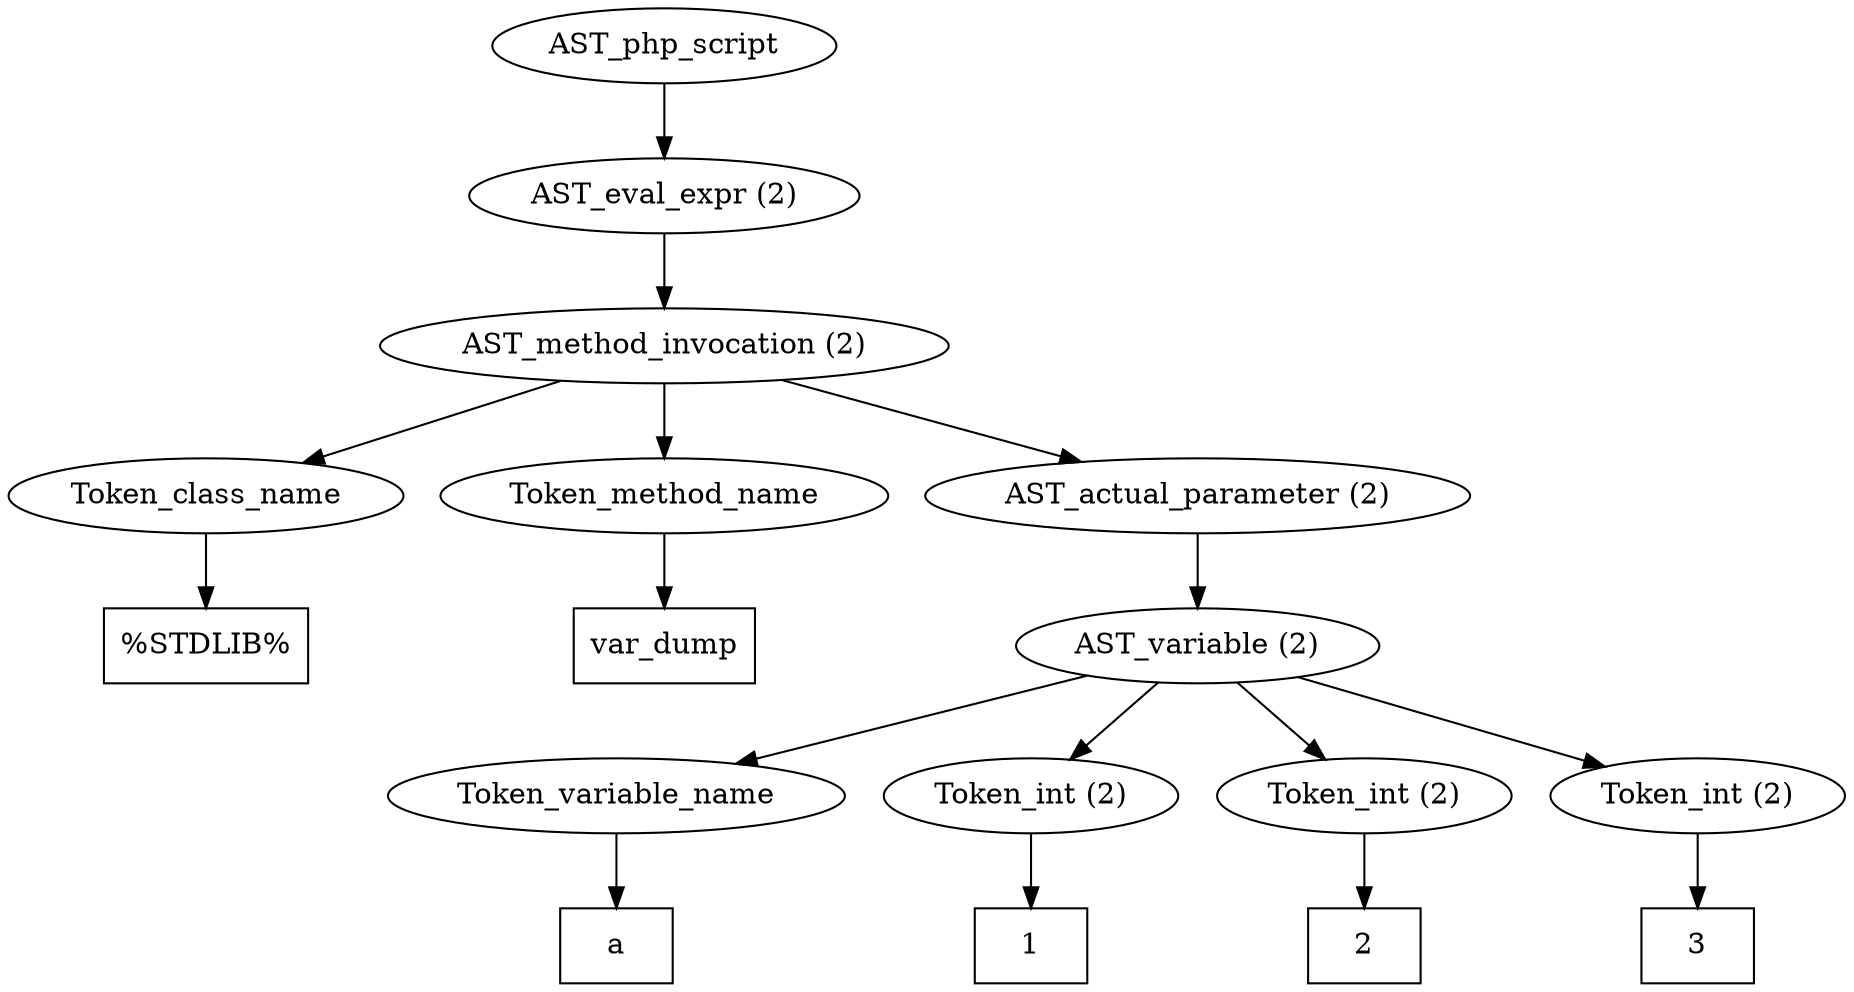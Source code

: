 /*
 * AST in dot format generated by phc -- the PHP compiler
 */

digraph AST {
node_0 [label="AST_php_script"];
node_1 [label="AST_eval_expr (2)"];
node_2 [label="AST_method_invocation (2)"];
node_3 [label="Token_class_name"];
node_4 [label="%STDLIB%", shape=box]
node_3 -> node_4;
node_5 [label="Token_method_name"];
node_6 [label="var_dump", shape=box]
node_5 -> node_6;
node_7 [label="AST_actual_parameter (2)"];
node_8 [label="AST_variable (2)"];
node_9 [label="Token_variable_name"];
node_10 [label="a", shape=box]
node_9 -> node_10;
node_11 [label="Token_int (2)"];
node_12 [label="1", shape=box]
node_11 -> node_12;
node_13 [label="Token_int (2)"];
node_14 [label="2", shape=box]
node_13 -> node_14;
node_15 [label="Token_int (2)"];
node_16 [label="3", shape=box]
node_15 -> node_16;
node_8 -> node_15;
node_8 -> node_13;
node_8 -> node_11;
node_8 -> node_9;
node_7 -> node_8;
node_2 -> node_7;
node_2 -> node_5;
node_2 -> node_3;
node_1 -> node_2;
node_0 -> node_1;
}
